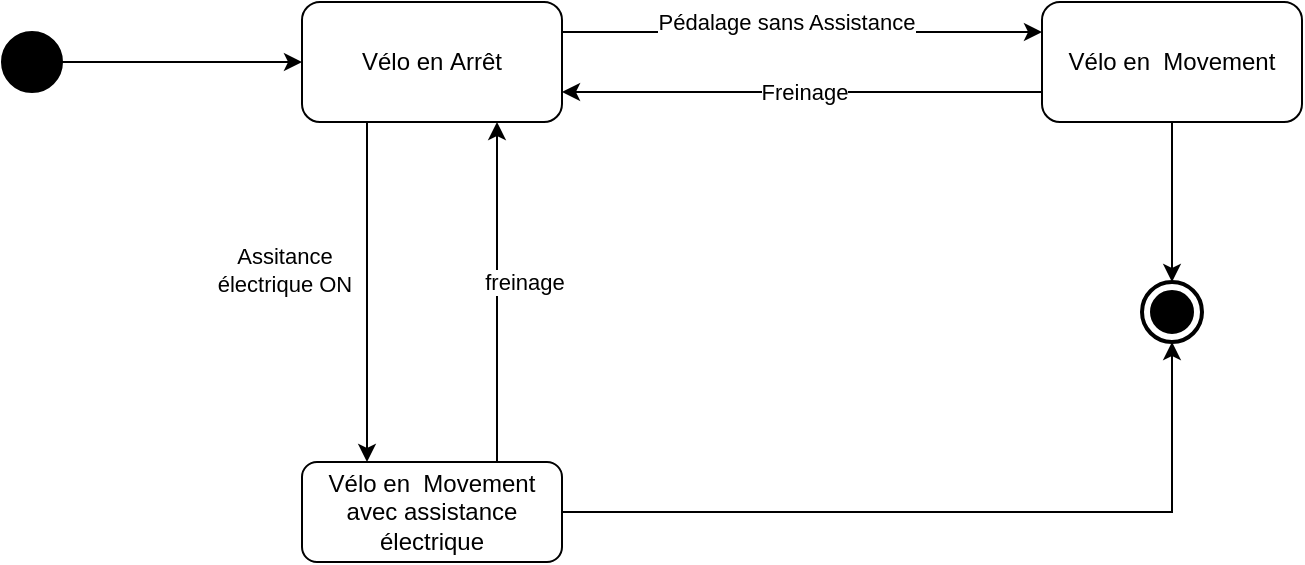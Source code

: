<mxfile version="22.1.18" type="github">
  <diagram name="Page-1" id="iBsDPBGNGASx7_R9lyi4">
    <mxGraphModel dx="882" dy="467" grid="1" gridSize="10" guides="1" tooltips="1" connect="1" arrows="1" fold="1" page="1" pageScale="1" pageWidth="3300" pageHeight="4681" math="0" shadow="0">
      <root>
        <mxCell id="0" />
        <mxCell id="1" parent="0" />
        <mxCell id="YnAeQbb3gHbU8mq_5z8Y-8" style="edgeStyle=orthogonalEdgeStyle;rounded=0;orthogonalLoop=1;jettySize=auto;html=1;exitX=1;exitY=0.5;exitDx=0;exitDy=0;entryX=0;entryY=0.5;entryDx=0;entryDy=0;" parent="1" source="YnAeQbb3gHbU8mq_5z8Y-1" target="YnAeQbb3gHbU8mq_5z8Y-3" edge="1">
          <mxGeometry relative="1" as="geometry" />
        </mxCell>
        <mxCell id="YnAeQbb3gHbU8mq_5z8Y-1" value="" style="shape=ellipse;html=1;fillColor=strokeColor;fontSize=18;fontColor=#ffffff;" parent="1" vertex="1">
          <mxGeometry x="100" y="135" width="30" height="30" as="geometry" />
        </mxCell>
        <mxCell id="nv1oZWBx0USZsBCw3_rq-5" style="edgeStyle=orthogonalEdgeStyle;rounded=0;orthogonalLoop=1;jettySize=auto;html=1;exitX=0.25;exitY=1;exitDx=0;exitDy=0;entryX=0.25;entryY=0;entryDx=0;entryDy=0;" edge="1" parent="1" source="YnAeQbb3gHbU8mq_5z8Y-3" target="YnAeQbb3gHbU8mq_5z8Y-5">
          <mxGeometry relative="1" as="geometry" />
        </mxCell>
        <mxCell id="nv1oZWBx0USZsBCw3_rq-6" value="Assitance&lt;br style=&quot;border-color: var(--border-color);&quot;&gt;&amp;nbsp;électrique ON&amp;nbsp;" style="edgeLabel;html=1;align=center;verticalAlign=middle;resizable=0;points=[];" vertex="1" connectable="0" parent="nv1oZWBx0USZsBCw3_rq-5">
          <mxGeometry x="-0.129" y="-2" relative="1" as="geometry">
            <mxPoint x="-40" as="offset" />
          </mxGeometry>
        </mxCell>
        <mxCell id="nv1oZWBx0USZsBCw3_rq-8" style="edgeStyle=orthogonalEdgeStyle;rounded=0;orthogonalLoop=1;jettySize=auto;html=1;exitX=1;exitY=0.25;exitDx=0;exitDy=0;entryX=0;entryY=0.25;entryDx=0;entryDy=0;" edge="1" parent="1" source="YnAeQbb3gHbU8mq_5z8Y-3" target="YnAeQbb3gHbU8mq_5z8Y-4">
          <mxGeometry relative="1" as="geometry">
            <mxPoint x="610" y="135" as="targetPoint" />
          </mxGeometry>
        </mxCell>
        <mxCell id="nv1oZWBx0USZsBCw3_rq-9" value="Pédalage sans Assistance" style="edgeLabel;html=1;align=center;verticalAlign=middle;resizable=0;points=[];" vertex="1" connectable="0" parent="nv1oZWBx0USZsBCw3_rq-8">
          <mxGeometry x="-0.072" y="-2" relative="1" as="geometry">
            <mxPoint y="-7" as="offset" />
          </mxGeometry>
        </mxCell>
        <mxCell id="YnAeQbb3gHbU8mq_5z8Y-3" value="Vélo en&amp;nbsp;Arrêt" style="shape=rect;html=1;rounded=1;whiteSpace=wrap;align=center;" parent="1" vertex="1">
          <mxGeometry x="250" y="120" width="130" height="60" as="geometry" />
        </mxCell>
        <mxCell id="nv1oZWBx0USZsBCw3_rq-10" style="edgeStyle=orthogonalEdgeStyle;rounded=0;orthogonalLoop=1;jettySize=auto;html=1;exitX=0;exitY=0.75;exitDx=0;exitDy=0;entryX=1;entryY=0.75;entryDx=0;entryDy=0;" edge="1" parent="1" source="YnAeQbb3gHbU8mq_5z8Y-4" target="YnAeQbb3gHbU8mq_5z8Y-3">
          <mxGeometry relative="1" as="geometry" />
        </mxCell>
        <mxCell id="nv1oZWBx0USZsBCw3_rq-11" value="Freinage" style="edgeLabel;html=1;align=center;verticalAlign=middle;resizable=0;points=[];" vertex="1" connectable="0" parent="nv1oZWBx0USZsBCw3_rq-10">
          <mxGeometry x="0.122" relative="1" as="geometry">
            <mxPoint x="15" as="offset" />
          </mxGeometry>
        </mxCell>
        <mxCell id="YnAeQbb3gHbU8mq_5z8Y-4" value="Vélo en&amp;nbsp; Movement" style="shape=rect;html=1;rounded=1;whiteSpace=wrap;align=center;" parent="1" vertex="1">
          <mxGeometry x="620" y="120" width="130" height="60" as="geometry" />
        </mxCell>
        <mxCell id="nv1oZWBx0USZsBCw3_rq-3" style="edgeStyle=orthogonalEdgeStyle;rounded=0;orthogonalLoop=1;jettySize=auto;html=1;exitX=0.75;exitY=0;exitDx=0;exitDy=0;entryX=0.75;entryY=1;entryDx=0;entryDy=0;" edge="1" parent="1" source="YnAeQbb3gHbU8mq_5z8Y-5" target="YnAeQbb3gHbU8mq_5z8Y-3">
          <mxGeometry relative="1" as="geometry" />
        </mxCell>
        <mxCell id="nv1oZWBx0USZsBCw3_rq-7" value="freinage" style="edgeLabel;html=1;align=center;verticalAlign=middle;resizable=0;points=[];" vertex="1" connectable="0" parent="nv1oZWBx0USZsBCw3_rq-3">
          <mxGeometry x="-0.012" y="-4" relative="1" as="geometry">
            <mxPoint x="9" y="-6" as="offset" />
          </mxGeometry>
        </mxCell>
        <mxCell id="nv1oZWBx0USZsBCw3_rq-17" style="edgeStyle=orthogonalEdgeStyle;rounded=0;orthogonalLoop=1;jettySize=auto;html=1;exitX=1;exitY=0.5;exitDx=0;exitDy=0;entryX=0.5;entryY=1;entryDx=0;entryDy=0;entryPerimeter=0;" edge="1" parent="1" source="YnAeQbb3gHbU8mq_5z8Y-5" target="nv1oZWBx0USZsBCw3_rq-12">
          <mxGeometry relative="1" as="geometry">
            <mxPoint x="680" y="374.667" as="targetPoint" />
            <Array as="points">
              <mxPoint x="685" y="375" />
            </Array>
          </mxGeometry>
        </mxCell>
        <mxCell id="YnAeQbb3gHbU8mq_5z8Y-5" value="Vélo en&amp;nbsp; Movement avec assistance électrique" style="shape=rect;html=1;rounded=1;whiteSpace=wrap;align=center;" parent="1" vertex="1">
          <mxGeometry x="250" y="350" width="130" height="50" as="geometry" />
        </mxCell>
        <mxCell id="YnAeQbb3gHbU8mq_5z8Y-11" style="edgeStyle=orthogonalEdgeStyle;rounded=0;orthogonalLoop=1;jettySize=auto;html=1;exitX=0.5;exitY=1;exitDx=0;exitDy=0;" parent="1" source="YnAeQbb3gHbU8mq_5z8Y-4" target="YnAeQbb3gHbU8mq_5z8Y-4" edge="1">
          <mxGeometry relative="1" as="geometry" />
        </mxCell>
        <mxCell id="nv1oZWBx0USZsBCw3_rq-12" value="" style="html=1;shape=mxgraph.sysml.actFinal;strokeWidth=2;verticalLabelPosition=bottom;verticalAlignment=top;" vertex="1" parent="1">
          <mxGeometry x="670" y="260" width="30" height="30" as="geometry" />
        </mxCell>
        <mxCell id="nv1oZWBx0USZsBCw3_rq-18" style="edgeStyle=orthogonalEdgeStyle;rounded=0;orthogonalLoop=1;jettySize=auto;html=1;exitX=0.5;exitY=1;exitDx=0;exitDy=0;entryX=0.5;entryY=0;entryDx=0;entryDy=0;entryPerimeter=0;" edge="1" parent="1" source="YnAeQbb3gHbU8mq_5z8Y-4" target="nv1oZWBx0USZsBCw3_rq-12">
          <mxGeometry relative="1" as="geometry" />
        </mxCell>
      </root>
    </mxGraphModel>
  </diagram>
</mxfile>
